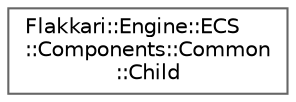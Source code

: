 digraph "Graphical Class Hierarchy"
{
 // LATEX_PDF_SIZE
  bgcolor="transparent";
  edge [fontname=Helvetica,fontsize=10,labelfontname=Helvetica,labelfontsize=10];
  node [fontname=Helvetica,fontsize=10,shape=box,height=0.2,width=0.4];
  rankdir="LR";
  Node0 [id="Node000000",label="Flakkari::Engine::ECS\l::Components::Common\l::Child",height=0.2,width=0.4,color="grey40", fillcolor="white", style="filled",URL="$d8/d37/structFlakkari_1_1Engine_1_1ECS_1_1Components_1_1Common_1_1Child.html",tooltip="Child component for ECS entities that have a child entity attached to them."];
}
